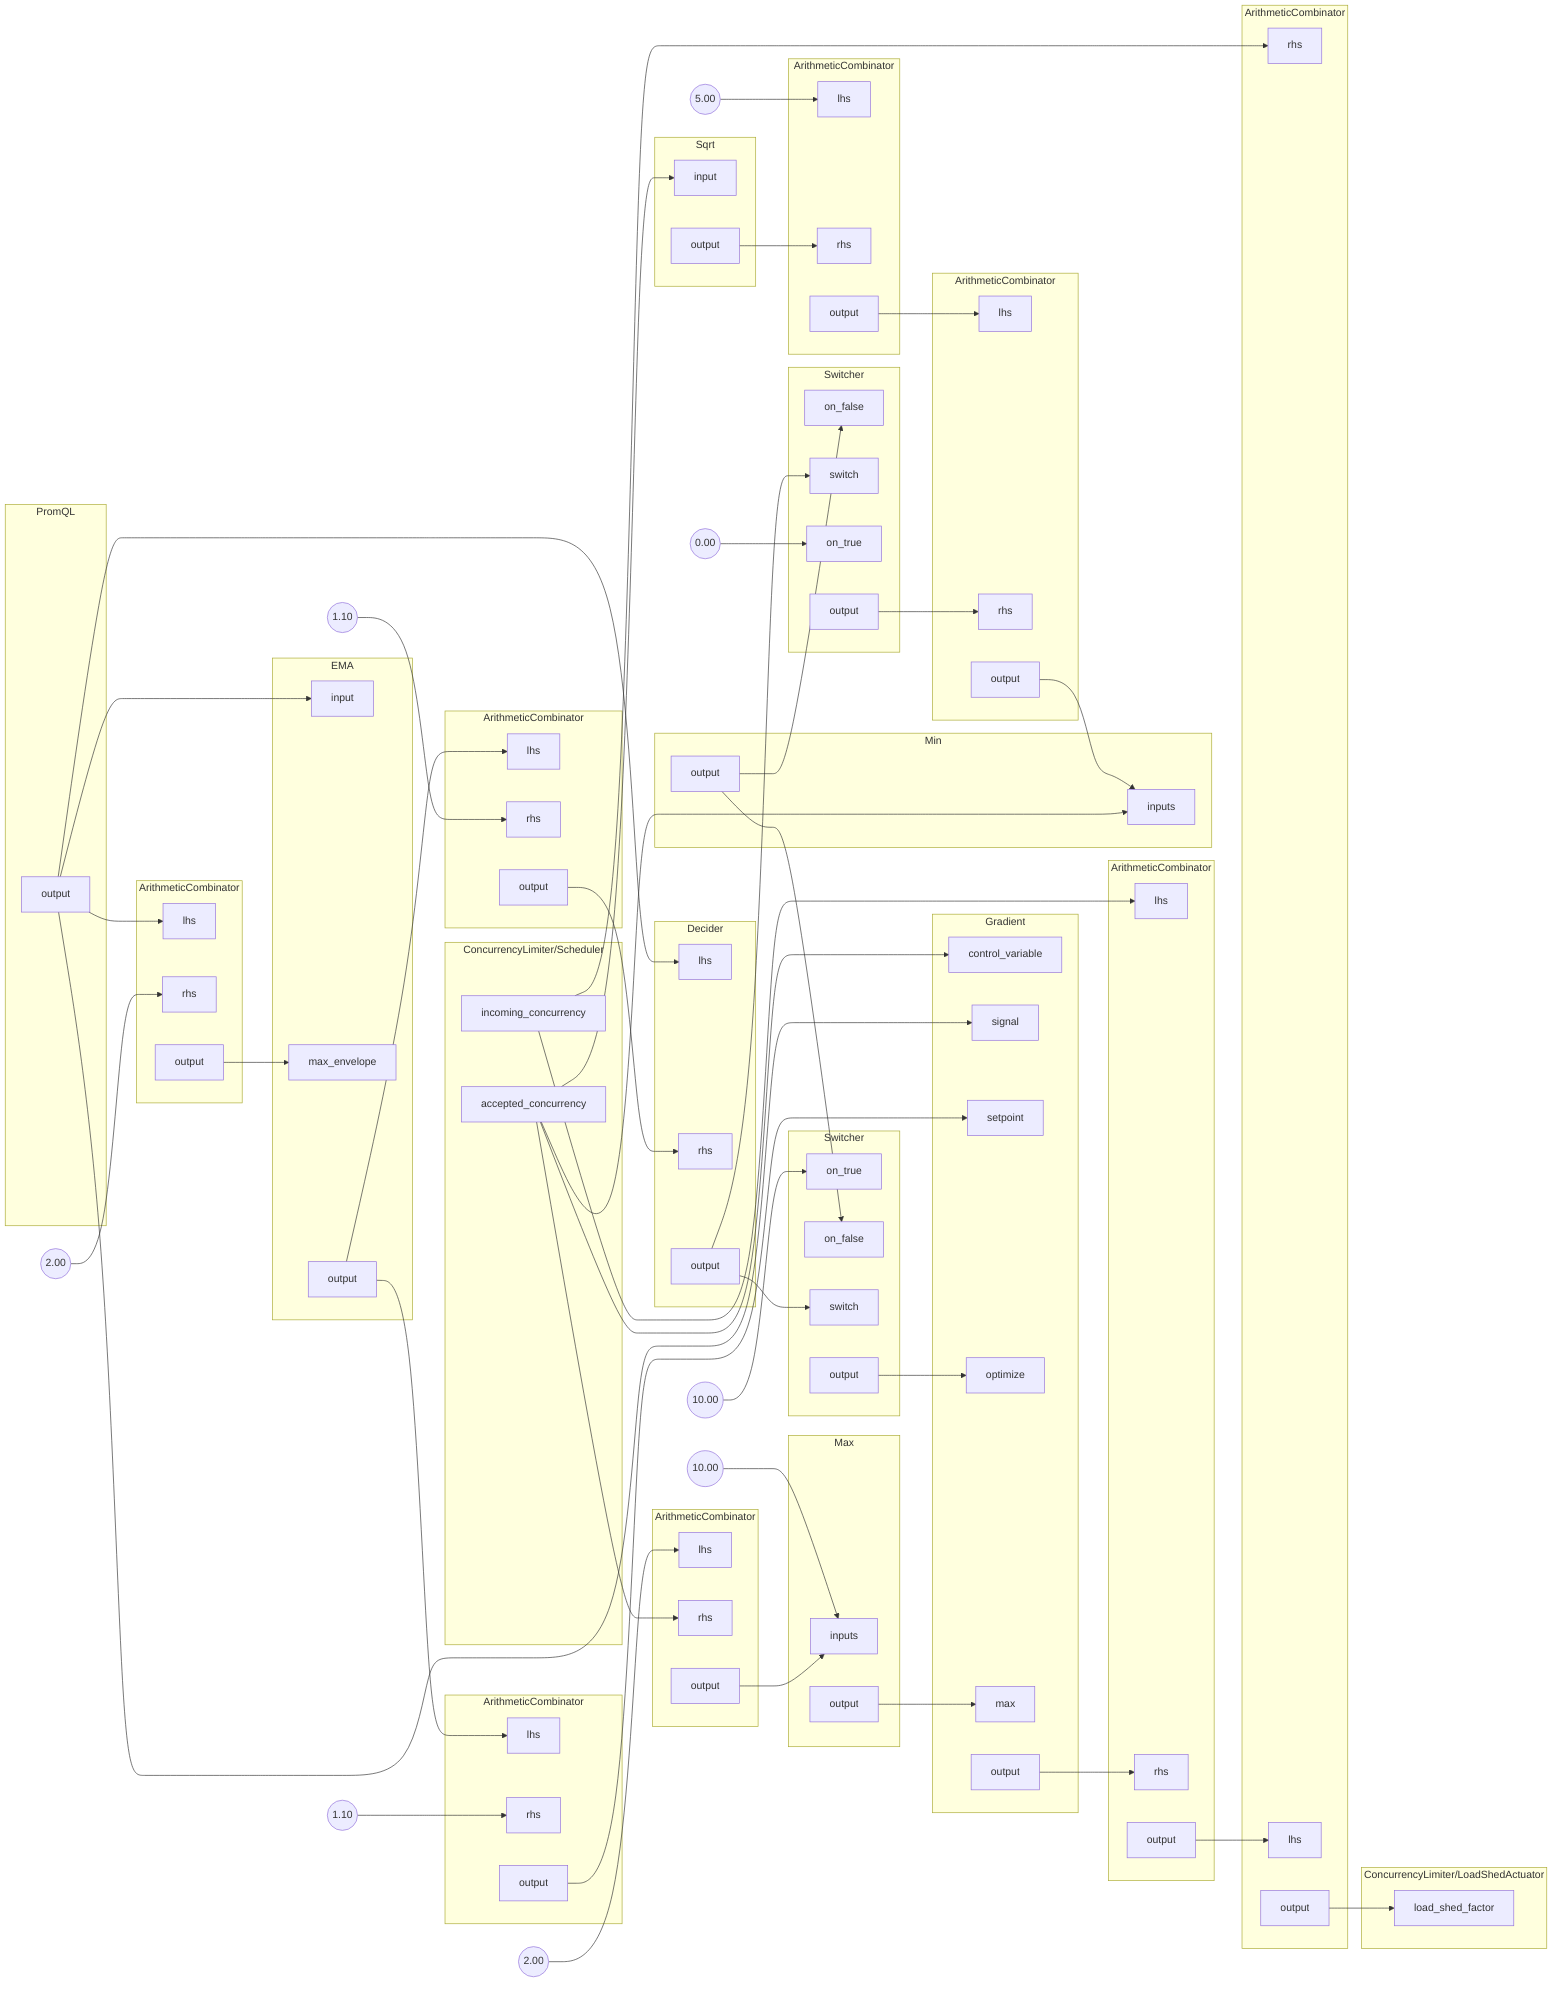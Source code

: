 flowchart LR
subgraph 0[ArithmeticCombinator]
0lhs[lhs]
0rhs[rhs]
0output[output]
end
FakeConstant0((2.00))
FakeConstant0 --> 0rhs
subgraph 1[ArithmeticCombinator]
1lhs[lhs]
1rhs[rhs]
1output[output]
end
FakeConstant1((1.10))
FakeConstant1 --> 1rhs
subgraph 2[ArithmeticCombinator]
2lhs[lhs]
2rhs[rhs]
2output[output]
end
subgraph 3[ArithmeticCombinator]
3rhs[rhs]
3lhs[lhs]
3output[output]
end
subgraph 4[ArithmeticCombinator]
4lhs[lhs]
4rhs[rhs]
4output[output]
end
FakeConstant2((2.00))
FakeConstant2 --> 4lhs
subgraph 5[ArithmeticCombinator]
5lhs[lhs]
5rhs[rhs]
5output[output]
end
FakeConstant3((1.10))
FakeConstant3 --> 5rhs
subgraph 6[ArithmeticCombinator]
6lhs[lhs]
6rhs[rhs]
6output[output]
end
FakeConstant4((5.00))
FakeConstant4 --> 6lhs
subgraph 7[ArithmeticCombinator]
7lhs[lhs]
7rhs[rhs]
7output[output]
end
subgraph 8[Min]
8inputs[inputs]
8inputs[inputs]
8output[output]
end
subgraph 9[Max]
9inputs[inputs]
9inputs[inputs]
9output[output]
end
FakeConstant5((10.00))
FakeConstant5 --> 9inputs
subgraph 10[Sqrt]
10input[input]
10output[output]
end
subgraph 11[PromQL]
11output[output]
end
subgraph 12[EMA]
12input[input]
12max_envelope[max_envelope]
12output[output]
end
subgraph 13[Gradient]
13control_variable[control_variable]
13signal[signal]
13setpoint[setpoint]
13optimize[optimize]
13max[max]
13output[output]
end
subgraph 14.Scheduler[ConcurrencyLimiter/Scheduler]
14.Schedulerincoming_concurrency[incoming_concurrency]
14.Scheduleraccepted_concurrency[accepted_concurrency]
end
subgraph 14.LoadShedActuator[ConcurrencyLimiter/LoadShedActuator]
14.LoadShedActuatorload_shed_factor[load_shed_factor]
end
subgraph 17[Switcher]
17on_false[on_false]
17switch[switch]
17on_true[on_true]
17output[output]
end
FakeConstant6((0.00))
FakeConstant6 --> 17on_true
subgraph 16[Switcher]
16on_true[on_true]
16on_false[on_false]
16switch[switch]
16output[output]
end
FakeConstant7((10.00))
FakeConstant7 --> 16on_true
subgraph 15[Decider]
15lhs[lhs]
15rhs[rhs]
15output[output]
end
9output --> 13max
16output --> 13optimize
0output --> 12max_envelope
2output --> 3lhs
10output --> 6rhs
11output --> 0lhs
11output --> 12input
11output --> 13signal
11output --> 15lhs
13output --> 2rhs
14.Schedulerincoming_concurrency --> 2lhs
14.Schedulerincoming_concurrency --> 3rhs
17output --> 7rhs
3output --> 14.LoadShedActuatorload_shed_factor
6output --> 7lhs
8output --> 16on_false
8output --> 17on_false
15output --> 16switch
15output --> 17switch
4output --> 9inputs
7output --> 8inputs
12output --> 1lhs
12output --> 5lhs
14.Scheduleraccepted_concurrency --> 4rhs
14.Scheduleraccepted_concurrency --> 8inputs
14.Scheduleraccepted_concurrency --> 10input
14.Scheduleraccepted_concurrency --> 13control_variable
1output --> 13setpoint
5output --> 15rhs